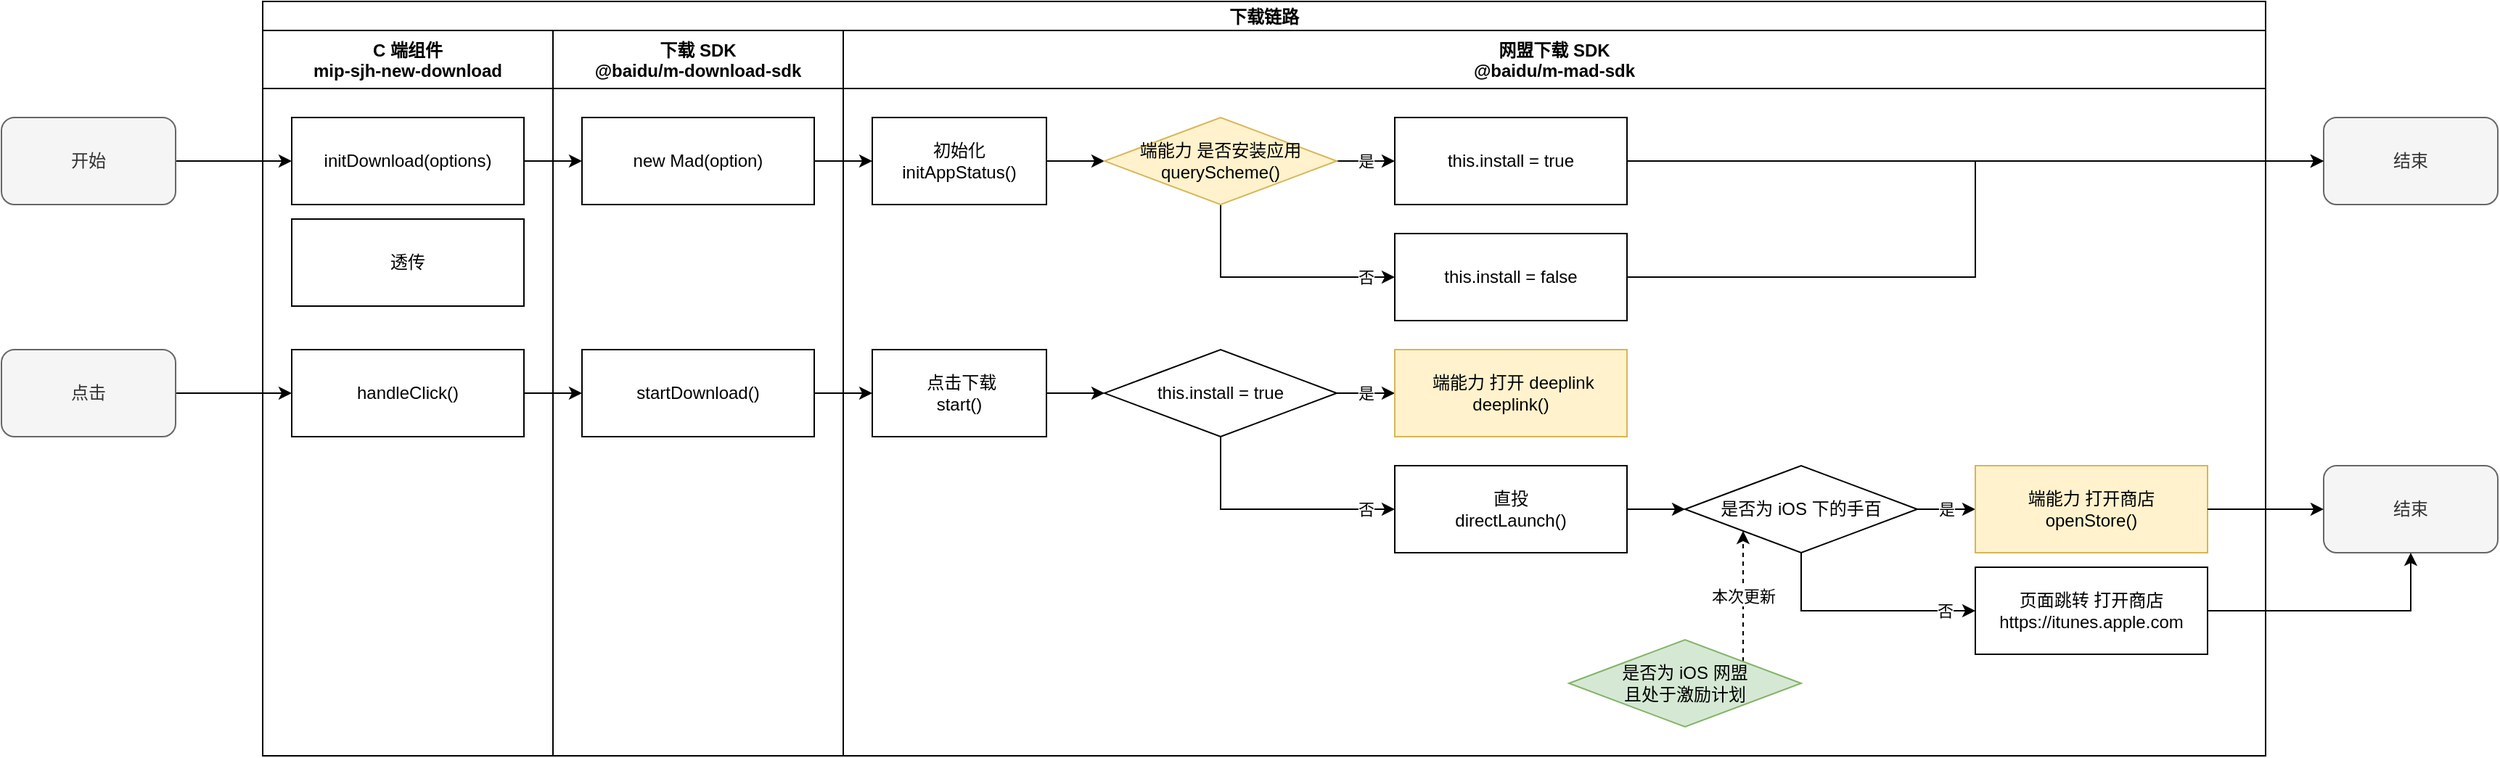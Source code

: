 <mxfile version="14.9.4" type="github">
  <diagram id="jl1c3cQcRpeqtETNOhcw" name="第 1 页">
    <mxGraphModel dx="1378" dy="741" grid="1" gridSize="10" guides="1" tooltips="1" connect="1" arrows="1" fold="1" page="1" pageScale="1" pageWidth="3300" pageHeight="2339" math="0" shadow="0">
      <root>
        <mxCell id="0" />
        <mxCell id="1" parent="0" />
        <mxCell id="mcsqz4kmbEE6pV-OYmlJ-3" value="" style="edgeStyle=orthogonalEdgeStyle;rounded=0;orthogonalLoop=1;jettySize=auto;html=1;" edge="1" parent="1" source="mcsqz4kmbEE6pV-OYmlJ-1" target="mcsqz4kmbEE6pV-OYmlJ-2">
          <mxGeometry relative="1" as="geometry" />
        </mxCell>
        <mxCell id="mcsqz4kmbEE6pV-OYmlJ-1" value="开始" style="rounded=1;whiteSpace=wrap;html=1;fillColor=#f5f5f5;strokeColor=#666666;fontColor=#333333;" vertex="1" parent="1">
          <mxGeometry x="240" y="360" width="120" height="60" as="geometry" />
        </mxCell>
        <mxCell id="mcsqz4kmbEE6pV-OYmlJ-5" value="" style="edgeStyle=orthogonalEdgeStyle;rounded=0;orthogonalLoop=1;jettySize=auto;html=1;" edge="1" parent="1" source="mcsqz4kmbEE6pV-OYmlJ-2" target="mcsqz4kmbEE6pV-OYmlJ-4">
          <mxGeometry relative="1" as="geometry" />
        </mxCell>
        <mxCell id="mcsqz4kmbEE6pV-OYmlJ-2" value="initDownload(options)" style="rounded=1;whiteSpace=wrap;html=1;arcSize=0;" vertex="1" parent="1">
          <mxGeometry x="440" y="360" width="160" height="60" as="geometry" />
        </mxCell>
        <mxCell id="mcsqz4kmbEE6pV-OYmlJ-48" value="" style="edgeStyle=orthogonalEdgeStyle;rounded=0;orthogonalLoop=1;jettySize=auto;html=1;" edge="1" parent="1" source="mcsqz4kmbEE6pV-OYmlJ-4" target="mcsqz4kmbEE6pV-OYmlJ-26">
          <mxGeometry relative="1" as="geometry" />
        </mxCell>
        <mxCell id="mcsqz4kmbEE6pV-OYmlJ-4" value="new Mad(option)" style="rounded=1;whiteSpace=wrap;html=1;arcSize=0;" vertex="1" parent="1">
          <mxGeometry x="640" y="360" width="160" height="60" as="geometry" />
        </mxCell>
        <mxCell id="mcsqz4kmbEE6pV-OYmlJ-6" value="下载链路" style="swimlane;childLayout=stackLayout;resizeParent=1;resizeParentMax=0;startSize=20;" vertex="1" parent="1">
          <mxGeometry x="420" y="280" width="1380" height="520" as="geometry" />
        </mxCell>
        <mxCell id="mcsqz4kmbEE6pV-OYmlJ-7" value="C 端组件&#xa;mip-sjh-new-download" style="swimlane;startSize=40;" vertex="1" parent="mcsqz4kmbEE6pV-OYmlJ-6">
          <mxGeometry y="20" width="200" height="500" as="geometry" />
        </mxCell>
        <mxCell id="mcsqz4kmbEE6pV-OYmlJ-52" value="handleClick()" style="rounded=1;whiteSpace=wrap;html=1;arcSize=0;" vertex="1" parent="mcsqz4kmbEE6pV-OYmlJ-7">
          <mxGeometry x="20" y="220" width="160" height="60" as="geometry" />
        </mxCell>
        <mxCell id="mcsqz4kmbEE6pV-OYmlJ-72" value="透传" style="rounded=1;whiteSpace=wrap;html=1;arcSize=0;" vertex="1" parent="mcsqz4kmbEE6pV-OYmlJ-7">
          <mxGeometry x="20" y="130" width="160" height="60" as="geometry" />
        </mxCell>
        <mxCell id="mcsqz4kmbEE6pV-OYmlJ-8" value="下载 SDK&#xa;@baidu/m-download-sdk" style="swimlane;startSize=40;" vertex="1" parent="mcsqz4kmbEE6pV-OYmlJ-6">
          <mxGeometry x="200" y="20" width="200" height="500" as="geometry" />
        </mxCell>
        <mxCell id="mcsqz4kmbEE6pV-OYmlJ-55" value="startDownload()" style="rounded=1;whiteSpace=wrap;html=1;arcSize=0;" vertex="1" parent="mcsqz4kmbEE6pV-OYmlJ-8">
          <mxGeometry x="20" y="220" width="160" height="60" as="geometry" />
        </mxCell>
        <mxCell id="mcsqz4kmbEE6pV-OYmlJ-9" value="网盟下载 SDK&#xa;@baidu/m-mad-sdk" style="swimlane;startSize=40;" vertex="1" parent="mcsqz4kmbEE6pV-OYmlJ-6">
          <mxGeometry x="400" y="20" width="980" height="500" as="geometry" />
        </mxCell>
        <mxCell id="mcsqz4kmbEE6pV-OYmlJ-18" value="" style="edgeStyle=orthogonalEdgeStyle;rounded=0;orthogonalLoop=1;jettySize=auto;html=1;" edge="1" parent="mcsqz4kmbEE6pV-OYmlJ-9" source="mcsqz4kmbEE6pV-OYmlJ-13" target="mcsqz4kmbEE6pV-OYmlJ-17">
          <mxGeometry relative="1" as="geometry" />
        </mxCell>
        <mxCell id="mcsqz4kmbEE6pV-OYmlJ-13" value="直投&lt;br&gt;directLaunch()" style="rounded=1;whiteSpace=wrap;html=1;arcSize=0;" vertex="1" parent="mcsqz4kmbEE6pV-OYmlJ-9">
          <mxGeometry x="380" y="300" width="160" height="60" as="geometry" />
        </mxCell>
        <mxCell id="mcsqz4kmbEE6pV-OYmlJ-20" value="是" style="edgeStyle=orthogonalEdgeStyle;rounded=0;orthogonalLoop=1;jettySize=auto;html=1;" edge="1" parent="mcsqz4kmbEE6pV-OYmlJ-9" source="mcsqz4kmbEE6pV-OYmlJ-17" target="mcsqz4kmbEE6pV-OYmlJ-19">
          <mxGeometry relative="1" as="geometry" />
        </mxCell>
        <mxCell id="mcsqz4kmbEE6pV-OYmlJ-22" value="否" style="edgeStyle=orthogonalEdgeStyle;rounded=0;orthogonalLoop=1;jettySize=auto;html=1;" edge="1" parent="mcsqz4kmbEE6pV-OYmlJ-9" source="mcsqz4kmbEE6pV-OYmlJ-17" target="mcsqz4kmbEE6pV-OYmlJ-21">
          <mxGeometry x="0.733" relative="1" as="geometry">
            <Array as="points">
              <mxPoint x="660" y="400" />
            </Array>
            <mxPoint as="offset" />
          </mxGeometry>
        </mxCell>
        <mxCell id="mcsqz4kmbEE6pV-OYmlJ-17" value="是否为 iOS 下的手百" style="rhombus;whiteSpace=wrap;html=1;rounded=1;arcSize=0;" vertex="1" parent="mcsqz4kmbEE6pV-OYmlJ-9">
          <mxGeometry x="580" y="300" width="160" height="60" as="geometry" />
        </mxCell>
        <mxCell id="mcsqz4kmbEE6pV-OYmlJ-19" value="端能力 打开商店&lt;br&gt;openStore()" style="whiteSpace=wrap;html=1;rounded=1;arcSize=0;fillColor=#fff2cc;strokeColor=#d6b656;" vertex="1" parent="mcsqz4kmbEE6pV-OYmlJ-9">
          <mxGeometry x="780" y="300" width="160" height="60" as="geometry" />
        </mxCell>
        <mxCell id="mcsqz4kmbEE6pV-OYmlJ-21" value="页面跳转 打开商店&lt;br&gt;https://itunes.apple.com" style="whiteSpace=wrap;html=1;rounded=1;arcSize=0;" vertex="1" parent="mcsqz4kmbEE6pV-OYmlJ-9">
          <mxGeometry x="780" y="370" width="160" height="60" as="geometry" />
        </mxCell>
        <mxCell id="mcsqz4kmbEE6pV-OYmlJ-33" value="" style="edgeStyle=orthogonalEdgeStyle;rounded=0;orthogonalLoop=1;jettySize=auto;html=1;" edge="1" parent="mcsqz4kmbEE6pV-OYmlJ-9" source="mcsqz4kmbEE6pV-OYmlJ-26" target="mcsqz4kmbEE6pV-OYmlJ-32">
          <mxGeometry relative="1" as="geometry" />
        </mxCell>
        <mxCell id="mcsqz4kmbEE6pV-OYmlJ-26" value="初始化&lt;br&gt;initAppStatus()" style="rounded=1;whiteSpace=wrap;html=1;arcSize=0;" vertex="1" parent="mcsqz4kmbEE6pV-OYmlJ-9">
          <mxGeometry x="20" y="60" width="120" height="60" as="geometry" />
        </mxCell>
        <mxCell id="mcsqz4kmbEE6pV-OYmlJ-35" value="是" style="edgeStyle=orthogonalEdgeStyle;rounded=0;orthogonalLoop=1;jettySize=auto;html=1;" edge="1" parent="mcsqz4kmbEE6pV-OYmlJ-9" source="mcsqz4kmbEE6pV-OYmlJ-32" target="mcsqz4kmbEE6pV-OYmlJ-34">
          <mxGeometry relative="1" as="geometry" />
        </mxCell>
        <mxCell id="mcsqz4kmbEE6pV-OYmlJ-38" value="否" style="edgeStyle=orthogonalEdgeStyle;rounded=0;orthogonalLoop=1;jettySize=auto;html=1;" edge="1" parent="mcsqz4kmbEE6pV-OYmlJ-9" source="mcsqz4kmbEE6pV-OYmlJ-32" target="mcsqz4kmbEE6pV-OYmlJ-37">
          <mxGeometry x="0.765" relative="1" as="geometry">
            <Array as="points">
              <mxPoint x="260" y="170" />
            </Array>
            <mxPoint as="offset" />
          </mxGeometry>
        </mxCell>
        <mxCell id="mcsqz4kmbEE6pV-OYmlJ-32" value="端能力 是否安装应用&lt;br&gt;queryScheme()" style="rhombus;whiteSpace=wrap;html=1;rounded=1;arcSize=0;fillColor=#fff2cc;strokeColor=#d6b656;" vertex="1" parent="mcsqz4kmbEE6pV-OYmlJ-9">
          <mxGeometry x="180" y="60" width="160" height="60" as="geometry" />
        </mxCell>
        <mxCell id="mcsqz4kmbEE6pV-OYmlJ-34" value="this.install = true" style="whiteSpace=wrap;html=1;rounded=1;arcSize=0;" vertex="1" parent="mcsqz4kmbEE6pV-OYmlJ-9">
          <mxGeometry x="380" y="60" width="160" height="60" as="geometry" />
        </mxCell>
        <mxCell id="mcsqz4kmbEE6pV-OYmlJ-37" value="&lt;span&gt;this.install = false&lt;/span&gt;" style="whiteSpace=wrap;html=1;rounded=1;arcSize=0;" vertex="1" parent="mcsqz4kmbEE6pV-OYmlJ-9">
          <mxGeometry x="380" y="140" width="160" height="60" as="geometry" />
        </mxCell>
        <mxCell id="mcsqz4kmbEE6pV-OYmlJ-46" value="是" style="edgeStyle=orthogonalEdgeStyle;rounded=0;orthogonalLoop=1;jettySize=auto;html=1;" edge="1" parent="mcsqz4kmbEE6pV-OYmlJ-9" source="mcsqz4kmbEE6pV-OYmlJ-39" target="mcsqz4kmbEE6pV-OYmlJ-40">
          <mxGeometry relative="1" as="geometry" />
        </mxCell>
        <mxCell id="mcsqz4kmbEE6pV-OYmlJ-47" value="否" style="edgeStyle=orthogonalEdgeStyle;rounded=0;orthogonalLoop=1;jettySize=auto;html=1;entryX=0;entryY=0.5;entryDx=0;entryDy=0;" edge="1" parent="mcsqz4kmbEE6pV-OYmlJ-9" source="mcsqz4kmbEE6pV-OYmlJ-39" target="mcsqz4kmbEE6pV-OYmlJ-13">
          <mxGeometry x="0.765" relative="1" as="geometry">
            <Array as="points">
              <mxPoint x="260" y="330" />
            </Array>
            <mxPoint as="offset" />
          </mxGeometry>
        </mxCell>
        <mxCell id="mcsqz4kmbEE6pV-OYmlJ-39" value="this.install = true" style="rhombus;whiteSpace=wrap;html=1;rounded=1;arcSize=0;" vertex="1" parent="mcsqz4kmbEE6pV-OYmlJ-9">
          <mxGeometry x="180" y="220" width="160" height="60" as="geometry" />
        </mxCell>
        <mxCell id="mcsqz4kmbEE6pV-OYmlJ-40" value="&amp;nbsp;端能力 打开 deeplink&lt;br&gt;deeplink()" style="whiteSpace=wrap;html=1;rounded=1;arcSize=0;fillColor=#fff2cc;strokeColor=#d6b656;" vertex="1" parent="mcsqz4kmbEE6pV-OYmlJ-9">
          <mxGeometry x="380" y="220" width="160" height="60" as="geometry" />
        </mxCell>
        <mxCell id="mcsqz4kmbEE6pV-OYmlJ-45" style="edgeStyle=orthogonalEdgeStyle;rounded=0;orthogonalLoop=1;jettySize=auto;html=1;entryX=0;entryY=0.5;entryDx=0;entryDy=0;" edge="1" parent="mcsqz4kmbEE6pV-OYmlJ-9" source="mcsqz4kmbEE6pV-OYmlJ-44" target="mcsqz4kmbEE6pV-OYmlJ-39">
          <mxGeometry relative="1" as="geometry" />
        </mxCell>
        <mxCell id="mcsqz4kmbEE6pV-OYmlJ-44" value="&amp;nbsp;点击下载&lt;br&gt;start()" style="rounded=1;whiteSpace=wrap;html=1;arcSize=0;" vertex="1" parent="mcsqz4kmbEE6pV-OYmlJ-9">
          <mxGeometry x="20" y="220" width="120" height="60" as="geometry" />
        </mxCell>
        <mxCell id="mcsqz4kmbEE6pV-OYmlJ-69" value="本次更新" style="edgeStyle=orthogonalEdgeStyle;rounded=0;orthogonalLoop=1;jettySize=auto;html=1;dashed=1;endArrow=classic;endFill=1;exitX=1;exitY=0;exitDx=0;exitDy=0;entryX=0;entryY=1;entryDx=0;entryDy=0;" edge="1" parent="mcsqz4kmbEE6pV-OYmlJ-9" source="mcsqz4kmbEE6pV-OYmlJ-67" target="mcsqz4kmbEE6pV-OYmlJ-17">
          <mxGeometry relative="1" as="geometry" />
        </mxCell>
        <mxCell id="mcsqz4kmbEE6pV-OYmlJ-67" value="&lt;span&gt;是否为 iOS&amp;nbsp;网盟&lt;br&gt;且处于激励计划&lt;/span&gt;" style="rhombus;whiteSpace=wrap;html=1;rounded=1;arcSize=0;fillColor=#d5e8d4;strokeColor=#82b366;" vertex="1" parent="mcsqz4kmbEE6pV-OYmlJ-9">
          <mxGeometry x="500" y="420" width="160" height="60" as="geometry" />
        </mxCell>
        <mxCell id="mcsqz4kmbEE6pV-OYmlJ-56" value="" style="edgeStyle=orthogonalEdgeStyle;rounded=0;orthogonalLoop=1;jettySize=auto;html=1;" edge="1" parent="mcsqz4kmbEE6pV-OYmlJ-6" source="mcsqz4kmbEE6pV-OYmlJ-52" target="mcsqz4kmbEE6pV-OYmlJ-55">
          <mxGeometry relative="1" as="geometry" />
        </mxCell>
        <mxCell id="mcsqz4kmbEE6pV-OYmlJ-57" style="edgeStyle=orthogonalEdgeStyle;rounded=0;orthogonalLoop=1;jettySize=auto;html=1;entryX=0;entryY=0.5;entryDx=0;entryDy=0;" edge="1" parent="mcsqz4kmbEE6pV-OYmlJ-6" source="mcsqz4kmbEE6pV-OYmlJ-55" target="mcsqz4kmbEE6pV-OYmlJ-44">
          <mxGeometry relative="1" as="geometry" />
        </mxCell>
        <mxCell id="mcsqz4kmbEE6pV-OYmlJ-53" value="" style="edgeStyle=orthogonalEdgeStyle;rounded=0;orthogonalLoop=1;jettySize=auto;html=1;" edge="1" parent="1" source="mcsqz4kmbEE6pV-OYmlJ-50" target="mcsqz4kmbEE6pV-OYmlJ-52">
          <mxGeometry relative="1" as="geometry" />
        </mxCell>
        <mxCell id="mcsqz4kmbEE6pV-OYmlJ-50" value="点击" style="rounded=1;whiteSpace=wrap;html=1;fillColor=#f5f5f5;strokeColor=#666666;fontColor=#333333;" vertex="1" parent="1">
          <mxGeometry x="240" y="520" width="120" height="60" as="geometry" />
        </mxCell>
        <mxCell id="mcsqz4kmbEE6pV-OYmlJ-58" value="结束" style="rounded=1;whiteSpace=wrap;html=1;fillColor=#f5f5f5;strokeColor=#666666;fontColor=#333333;" vertex="1" parent="1">
          <mxGeometry x="1840" y="360" width="120" height="60" as="geometry" />
        </mxCell>
        <mxCell id="mcsqz4kmbEE6pV-OYmlJ-59" style="edgeStyle=orthogonalEdgeStyle;rounded=0;orthogonalLoop=1;jettySize=auto;html=1;" edge="1" parent="1" source="mcsqz4kmbEE6pV-OYmlJ-34">
          <mxGeometry relative="1" as="geometry">
            <mxPoint x="1840" y="390" as="targetPoint" />
          </mxGeometry>
        </mxCell>
        <mxCell id="mcsqz4kmbEE6pV-OYmlJ-60" style="edgeStyle=orthogonalEdgeStyle;rounded=0;orthogonalLoop=1;jettySize=auto;html=1;entryX=0;entryY=0.5;entryDx=0;entryDy=0;" edge="1" parent="1" source="mcsqz4kmbEE6pV-OYmlJ-37" target="mcsqz4kmbEE6pV-OYmlJ-58">
          <mxGeometry relative="1" as="geometry" />
        </mxCell>
        <mxCell id="mcsqz4kmbEE6pV-OYmlJ-61" value="结束" style="rounded=1;whiteSpace=wrap;html=1;fillColor=#f5f5f5;strokeColor=#666666;fontColor=#333333;" vertex="1" parent="1">
          <mxGeometry x="1840" y="600" width="120" height="60" as="geometry" />
        </mxCell>
        <mxCell id="mcsqz4kmbEE6pV-OYmlJ-62" style="edgeStyle=orthogonalEdgeStyle;rounded=0;orthogonalLoop=1;jettySize=auto;html=1;entryX=0;entryY=0.5;entryDx=0;entryDy=0;" edge="1" parent="1" source="mcsqz4kmbEE6pV-OYmlJ-19" target="mcsqz4kmbEE6pV-OYmlJ-61">
          <mxGeometry relative="1" as="geometry" />
        </mxCell>
        <mxCell id="mcsqz4kmbEE6pV-OYmlJ-64" style="edgeStyle=orthogonalEdgeStyle;rounded=0;orthogonalLoop=1;jettySize=auto;html=1;entryX=0.5;entryY=1;entryDx=0;entryDy=0;" edge="1" parent="1" source="mcsqz4kmbEE6pV-OYmlJ-21" target="mcsqz4kmbEE6pV-OYmlJ-61">
          <mxGeometry relative="1" as="geometry" />
        </mxCell>
      </root>
    </mxGraphModel>
  </diagram>
</mxfile>
